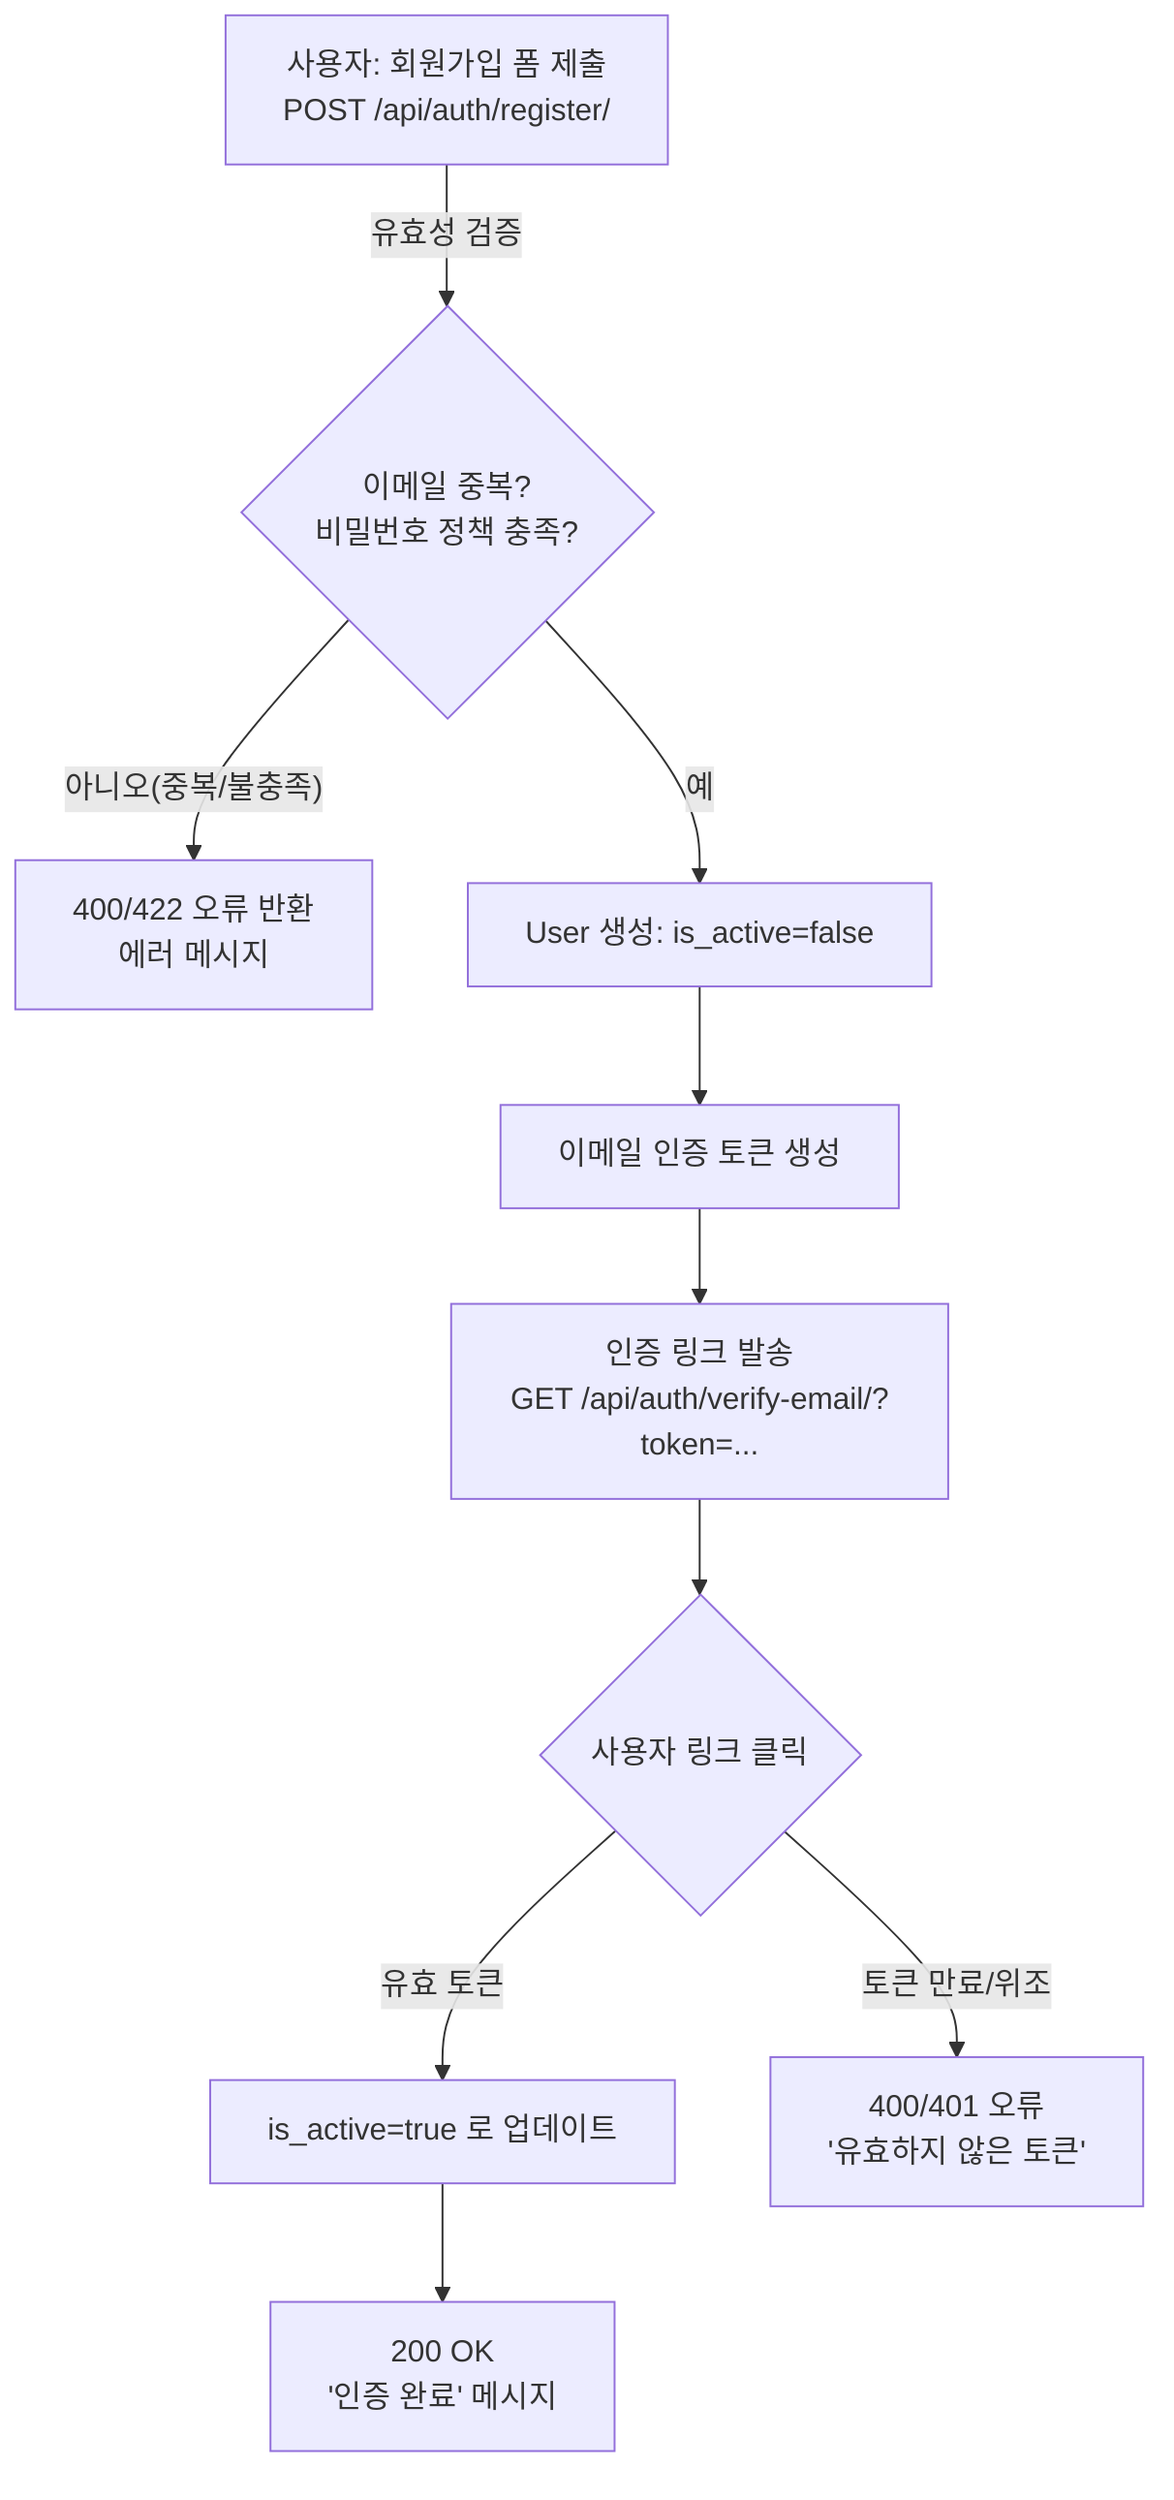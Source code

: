 %% Auth Flow — Registration & Email Verification
flowchart TD
    A[사용자: 회원가입 폼 제출\nPOST /api/auth/register/] -->|유효성 검증| B{이메일 중복?\n비밀번호 정책 충족?}
    B -- 아니오(중복/불충족) --> Bx[400/422 오류 반환\n에러 메시지]
    B -- 예 --> C[User 생성: is_active=false]
    C --> D[이메일 인증 토큰 생성]
    D --> E[인증 링크 발송\nGET /api/auth/verify-email/?token=...]
    E --> F{사용자 링크 클릭}
    F -- 유효 토큰 --> G[is_active=true 로 업데이트]
    G --> H[200 OK\n'인증 완료' 메시지]
    F -- 토큰 만료/위조 --> Fx[400/401 오류\n'유효하지 않은 토큰']